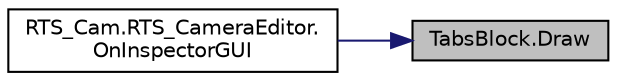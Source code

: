 digraph "TabsBlock.Draw"
{
 // LATEX_PDF_SIZE
  edge [fontname="Helvetica",fontsize="10",labelfontname="Helvetica",labelfontsize="10"];
  node [fontname="Helvetica",fontsize="10",shape=record];
  rankdir="RL";
  Node1 [label="TabsBlock.Draw",height=0.2,width=0.4,color="black", fillcolor="grey75", style="filled", fontcolor="black",tooltip=" "];
  Node1 -> Node2 [dir="back",color="midnightblue",fontsize="10",style="solid",fontname="Helvetica"];
  Node2 [label="RTS_Cam.RTS_CameraEditor.\lOnInspectorGUI",height=0.2,width=0.4,color="black", fillcolor="white", style="filled",URL="$class_r_t_s___cam_1_1_r_t_s___camera_editor.html#adaf2657c8f6503dc71fb477774631a57",tooltip=" "];
}
